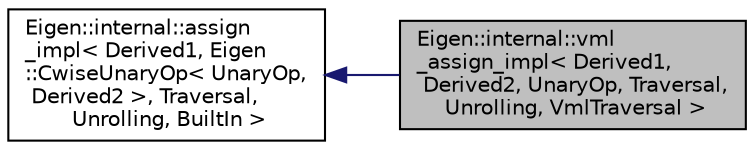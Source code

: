 digraph "Eigen::internal::vml_assign_impl&lt; Derived1, Derived2, UnaryOp, Traversal, Unrolling, VmlTraversal &gt;"
{
  edge [fontname="Helvetica",fontsize="10",labelfontname="Helvetica",labelfontsize="10"];
  node [fontname="Helvetica",fontsize="10",shape=record];
  rankdir="LR";
  Node1 [label="Eigen::internal::vml\l_assign_impl\< Derived1,\l Derived2, UnaryOp, Traversal,\l Unrolling, VmlTraversal \>",height=0.2,width=0.4,color="black", fillcolor="grey75", style="filled" fontcolor="black"];
  Node2 -> Node1 [dir="back",color="midnightblue",fontsize="10",style="solid",fontname="Helvetica"];
  Node2 [label="Eigen::internal::assign\l_impl\< Derived1, Eigen\l::CwiseUnaryOp\< UnaryOp,\l Derived2 \>, Traversal,\l Unrolling, BuiltIn \>",height=0.2,width=0.4,color="black", fillcolor="white", style="filled",URL="$structEigen_1_1internal_1_1assign__impl.html"];
}
